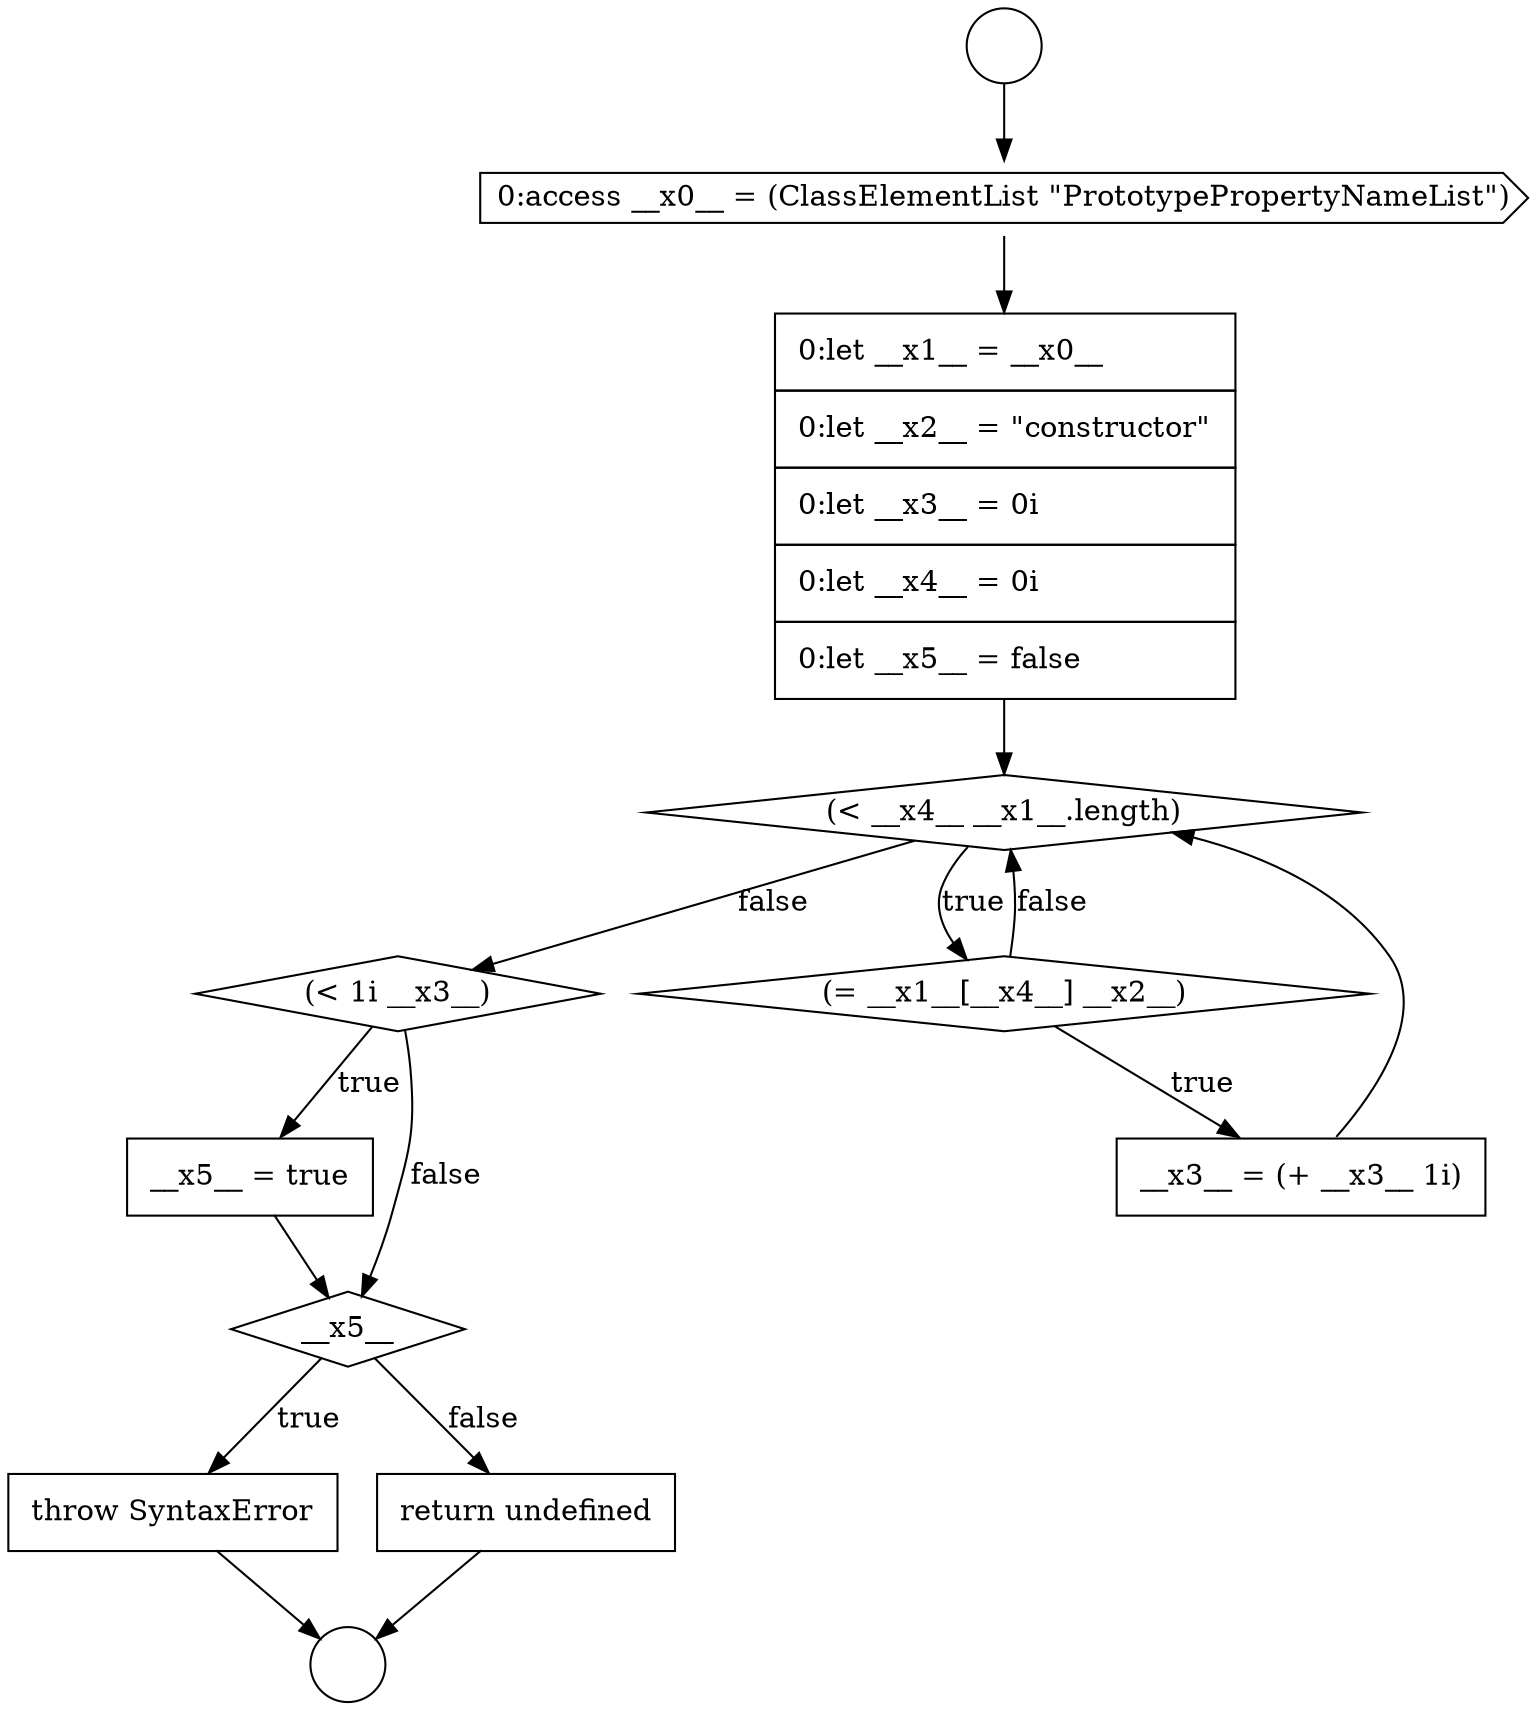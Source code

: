 digraph {
  node21175 [shape=circle label=" " color="black" fillcolor="white" style=filled]
  node21181 [shape=diamond, label=<<font color="black">(&lt; 1i __x3__)</font>> color="black" fillcolor="white" style=filled]
  node21174 [shape=circle label=" " color="black" fillcolor="white" style=filled]
  node21178 [shape=diamond, label=<<font color="black">(&lt; __x4__ __x1__.length)</font>> color="black" fillcolor="white" style=filled]
  node21182 [shape=none, margin=0, label=<<font color="black">
    <table border="0" cellborder="1" cellspacing="0" cellpadding="10">
      <tr><td align="left">__x5__ = true</td></tr>
    </table>
  </font>> color="black" fillcolor="white" style=filled]
  node21179 [shape=diamond, label=<<font color="black">(= __x1__[__x4__] __x2__)</font>> color="black" fillcolor="white" style=filled]
  node21183 [shape=diamond, label=<<font color="black">__x5__</font>> color="black" fillcolor="white" style=filled]
  node21176 [shape=cds, label=<<font color="black">0:access __x0__ = (ClassElementList &quot;PrototypePropertyNameList&quot;)</font>> color="black" fillcolor="white" style=filled]
  node21177 [shape=none, margin=0, label=<<font color="black">
    <table border="0" cellborder="1" cellspacing="0" cellpadding="10">
      <tr><td align="left">0:let __x1__ = __x0__</td></tr>
      <tr><td align="left">0:let __x2__ = &quot;constructor&quot;</td></tr>
      <tr><td align="left">0:let __x3__ = 0i</td></tr>
      <tr><td align="left">0:let __x4__ = 0i</td></tr>
      <tr><td align="left">0:let __x5__ = false</td></tr>
    </table>
  </font>> color="black" fillcolor="white" style=filled]
  node21184 [shape=none, margin=0, label=<<font color="black">
    <table border="0" cellborder="1" cellspacing="0" cellpadding="10">
      <tr><td align="left">throw SyntaxError</td></tr>
    </table>
  </font>> color="black" fillcolor="white" style=filled]
  node21180 [shape=none, margin=0, label=<<font color="black">
    <table border="0" cellborder="1" cellspacing="0" cellpadding="10">
      <tr><td align="left">__x3__ = (+ __x3__ 1i)</td></tr>
    </table>
  </font>> color="black" fillcolor="white" style=filled]
  node21185 [shape=none, margin=0, label=<<font color="black">
    <table border="0" cellborder="1" cellspacing="0" cellpadding="10">
      <tr><td align="left">return undefined</td></tr>
    </table>
  </font>> color="black" fillcolor="white" style=filled]
  node21183 -> node21184 [label=<<font color="black">true</font>> color="black"]
  node21183 -> node21185 [label=<<font color="black">false</font>> color="black"]
  node21180 -> node21178 [ color="black"]
  node21174 -> node21176 [ color="black"]
  node21179 -> node21180 [label=<<font color="black">true</font>> color="black"]
  node21179 -> node21178 [label=<<font color="black">false</font>> color="black"]
  node21181 -> node21182 [label=<<font color="black">true</font>> color="black"]
  node21181 -> node21183 [label=<<font color="black">false</font>> color="black"]
  node21178 -> node21179 [label=<<font color="black">true</font>> color="black"]
  node21178 -> node21181 [label=<<font color="black">false</font>> color="black"]
  node21176 -> node21177 [ color="black"]
  node21182 -> node21183 [ color="black"]
  node21177 -> node21178 [ color="black"]
  node21184 -> node21175 [ color="black"]
  node21185 -> node21175 [ color="black"]
}
